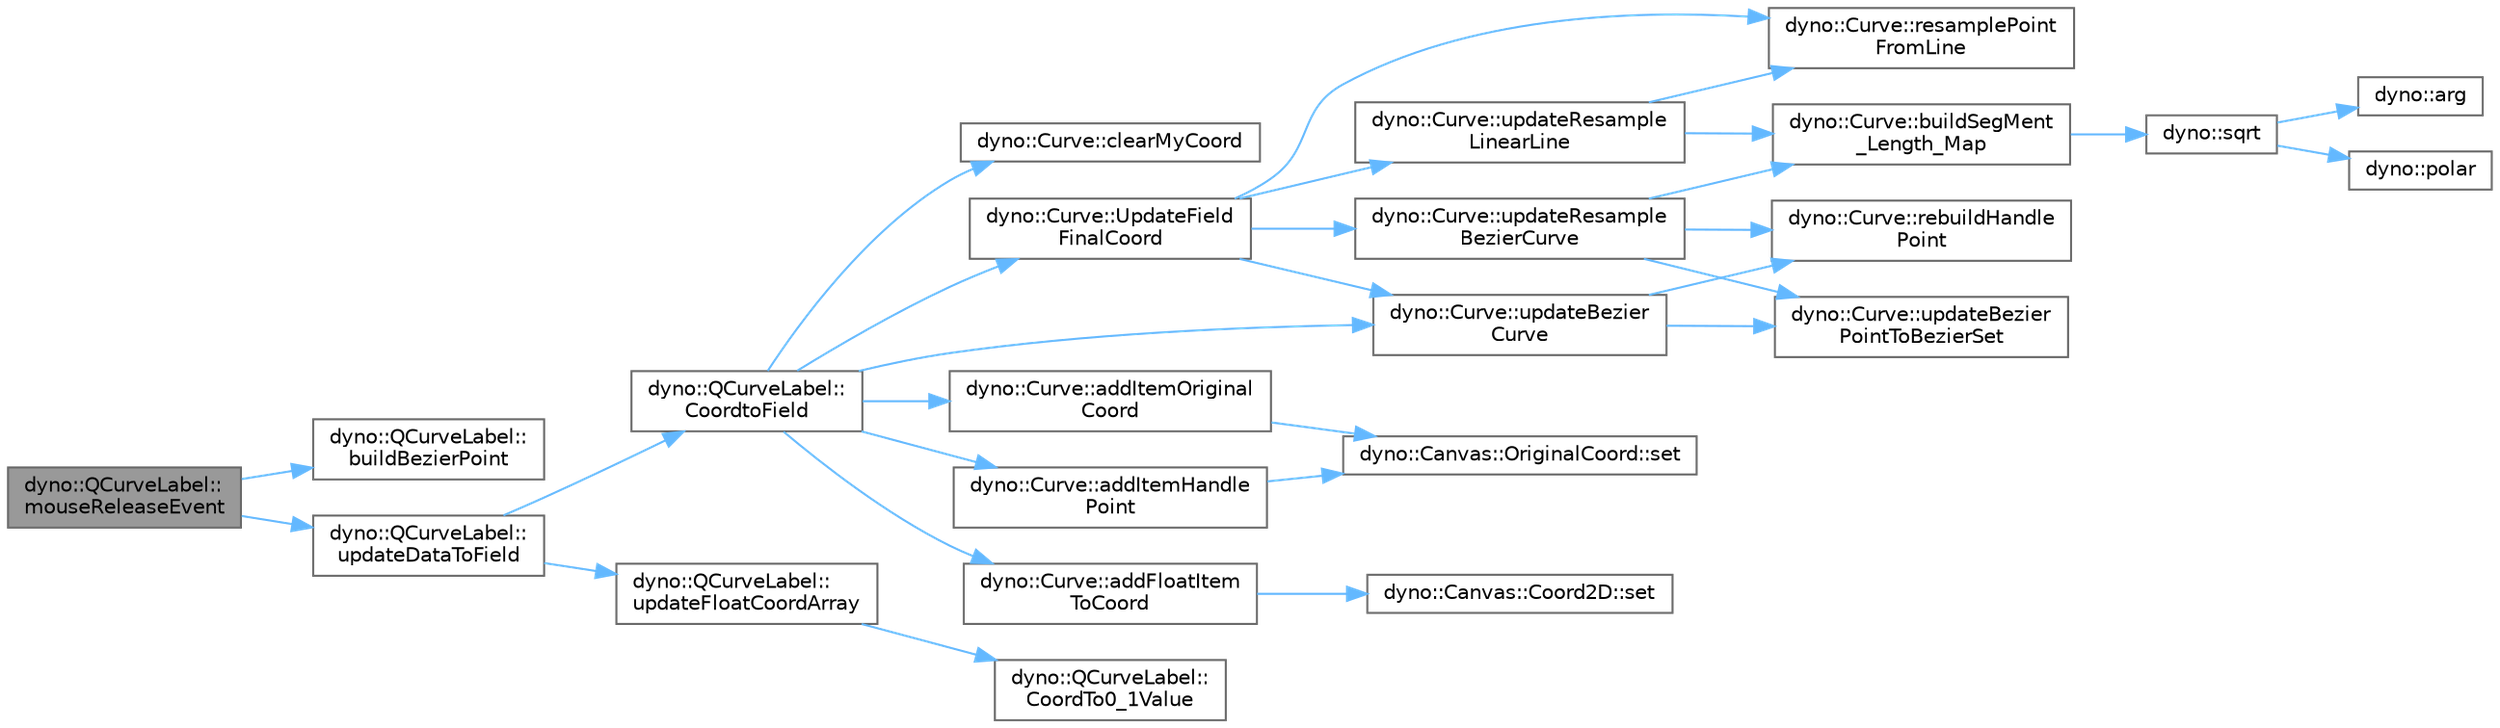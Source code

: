 digraph "dyno::QCurveLabel::mouseReleaseEvent"
{
 // LATEX_PDF_SIZE
  bgcolor="transparent";
  edge [fontname=Helvetica,fontsize=10,labelfontname=Helvetica,labelfontsize=10];
  node [fontname=Helvetica,fontsize=10,shape=box,height=0.2,width=0.4];
  rankdir="LR";
  Node1 [id="Node000001",label="dyno::QCurveLabel::\lmouseReleaseEvent",height=0.2,width=0.4,color="gray40", fillcolor="grey60", style="filled", fontcolor="black",tooltip=" "];
  Node1 -> Node2 [id="edge1_Node000001_Node000002",color="steelblue1",style="solid",tooltip=" "];
  Node2 [id="Node000002",label="dyno::QCurveLabel::\lbuildBezierPoint",height=0.2,width=0.4,color="grey40", fillcolor="white", style="filled",URL="$classdyno_1_1_q_curve_label.html#aa516c9784dd55649d24e75f8f1fc5fc3",tooltip=" "];
  Node1 -> Node3 [id="edge2_Node000001_Node000003",color="steelblue1",style="solid",tooltip=" "];
  Node3 [id="Node000003",label="dyno::QCurveLabel::\lupdateDataToField",height=0.2,width=0.4,color="grey40", fillcolor="white", style="filled",URL="$classdyno_1_1_q_curve_label.html#af2c5bb123018516a7490b84cdb2798f6",tooltip=" "];
  Node3 -> Node4 [id="edge3_Node000003_Node000004",color="steelblue1",style="solid",tooltip=" "];
  Node4 [id="Node000004",label="dyno::QCurveLabel::\lCoordtoField",height=0.2,width=0.4,color="grey40", fillcolor="white", style="filled",URL="$classdyno_1_1_q_curve_label.html#ae1a8d7bf41c9a09f1d99f9745984b394",tooltip=" "];
  Node4 -> Node5 [id="edge4_Node000004_Node000005",color="steelblue1",style="solid",tooltip=" "];
  Node5 [id="Node000005",label="dyno::Curve::addFloatItem\lToCoord",height=0.2,width=0.4,color="grey40", fillcolor="white", style="filled",URL="$classdyno_1_1_curve.html#ac7c9e5df50991c39fd70813ee9b1fd36",tooltip=" "];
  Node5 -> Node6 [id="edge5_Node000005_Node000006",color="steelblue1",style="solid",tooltip=" "];
  Node6 [id="Node000006",label="dyno::Canvas::Coord2D::set",height=0.2,width=0.4,color="grey40", fillcolor="white", style="filled",URL="$structdyno_1_1_canvas_1_1_coord2_d.html#a4a93793340804298c0d3b93cc0074fb4",tooltip=" "];
  Node4 -> Node7 [id="edge6_Node000004_Node000007",color="steelblue1",style="solid",tooltip=" "];
  Node7 [id="Node000007",label="dyno::Curve::addItemHandle\lPoint",height=0.2,width=0.4,color="grey40", fillcolor="white", style="filled",URL="$classdyno_1_1_curve.html#ac26f521b5d417eb6db16790e9ab907cd",tooltip=" "];
  Node7 -> Node8 [id="edge7_Node000007_Node000008",color="steelblue1",style="solid",tooltip=" "];
  Node8 [id="Node000008",label="dyno::Canvas::OriginalCoord::set",height=0.2,width=0.4,color="grey40", fillcolor="white", style="filled",URL="$structdyno_1_1_canvas_1_1_original_coord.html#aecb33648dd2b44ccf67da7176aec5714",tooltip=" "];
  Node4 -> Node9 [id="edge8_Node000004_Node000009",color="steelblue1",style="solid",tooltip=" "];
  Node9 [id="Node000009",label="dyno::Curve::addItemOriginal\lCoord",height=0.2,width=0.4,color="grey40", fillcolor="white", style="filled",URL="$classdyno_1_1_curve.html#ad1f5136524e9c27f7eee9c02ac20b95e",tooltip=" "];
  Node9 -> Node8 [id="edge9_Node000009_Node000008",color="steelblue1",style="solid",tooltip=" "];
  Node4 -> Node10 [id="edge10_Node000004_Node000010",color="steelblue1",style="solid",tooltip=" "];
  Node10 [id="Node000010",label="dyno::Curve::clearMyCoord",height=0.2,width=0.4,color="grey40", fillcolor="white", style="filled",URL="$classdyno_1_1_curve.html#a6b1fa4451c21aaa02a3410769caaec24",tooltip=" "];
  Node4 -> Node11 [id="edge11_Node000004_Node000011",color="steelblue1",style="solid",tooltip=" "];
  Node11 [id="Node000011",label="dyno::Curve::updateBezier\lCurve",height=0.2,width=0.4,color="grey40", fillcolor="white", style="filled",URL="$classdyno_1_1_curve.html#a6edb2e4e7bfad93ddb209e2b078479a6",tooltip=" "];
  Node11 -> Node12 [id="edge12_Node000011_Node000012",color="steelblue1",style="solid",tooltip=" "];
  Node12 [id="Node000012",label="dyno::Curve::rebuildHandle\lPoint",height=0.2,width=0.4,color="grey40", fillcolor="white", style="filled",URL="$classdyno_1_1_curve.html#a60736a7a8a8693feb0cffe709aa10b70",tooltip=" "];
  Node11 -> Node13 [id="edge13_Node000011_Node000013",color="steelblue1",style="solid",tooltip=" "];
  Node13 [id="Node000013",label="dyno::Curve::updateBezier\lPointToBezierSet",height=0.2,width=0.4,color="grey40", fillcolor="white", style="filled",URL="$classdyno_1_1_curve.html#a6227763099bbba17de18bfa35c6d393b",tooltip=" "];
  Node4 -> Node14 [id="edge14_Node000004_Node000014",color="steelblue1",style="solid",tooltip=" "];
  Node14 [id="Node000014",label="dyno::Curve::UpdateField\lFinalCoord",height=0.2,width=0.4,color="grey40", fillcolor="white", style="filled",URL="$classdyno_1_1_curve.html#a7db3e6ec645d16dcf56e43cc54fbe459",tooltip=" "];
  Node14 -> Node15 [id="edge15_Node000014_Node000015",color="steelblue1",style="solid",tooltip=" "];
  Node15 [id="Node000015",label="dyno::Curve::resamplePoint\lFromLine",height=0.2,width=0.4,color="grey40", fillcolor="white", style="filled",URL="$classdyno_1_1_curve.html#a3e2d7a7c65ad926896f0aaabcef92235",tooltip=" "];
  Node14 -> Node11 [id="edge16_Node000014_Node000011",color="steelblue1",style="solid",tooltip=" "];
  Node14 -> Node16 [id="edge17_Node000014_Node000016",color="steelblue1",style="solid",tooltip=" "];
  Node16 [id="Node000016",label="dyno::Curve::updateResample\lBezierCurve",height=0.2,width=0.4,color="grey40", fillcolor="white", style="filled",URL="$classdyno_1_1_curve.html#a1ae9f76a2148ab26374b2e1838a33c1d",tooltip=" "];
  Node16 -> Node17 [id="edge18_Node000016_Node000017",color="steelblue1",style="solid",tooltip=" "];
  Node17 [id="Node000017",label="dyno::Curve::buildSegMent\l_Length_Map",height=0.2,width=0.4,color="grey40", fillcolor="white", style="filled",URL="$classdyno_1_1_curve.html#a5d4f4f46ac9c6e6530117304524042eb",tooltip=" "];
  Node17 -> Node18 [id="edge19_Node000017_Node000018",color="steelblue1",style="solid",tooltip=" "];
  Node18 [id="Node000018",label="dyno::sqrt",height=0.2,width=0.4,color="grey40", fillcolor="white", style="filled",URL="$namespacedyno.html#ac2d9bbc99f7fd7afbe6b0889eff86281",tooltip=" "];
  Node18 -> Node19 [id="edge20_Node000018_Node000019",color="steelblue1",style="solid",tooltip=" "];
  Node19 [id="Node000019",label="dyno::arg",height=0.2,width=0.4,color="grey40", fillcolor="white", style="filled",URL="$namespacedyno.html#a04befed6e1a89e4c84fbc7009f951d26",tooltip=" "];
  Node18 -> Node20 [id="edge21_Node000018_Node000020",color="steelblue1",style="solid",tooltip=" "];
  Node20 [id="Node000020",label="dyno::polar",height=0.2,width=0.4,color="grey40", fillcolor="white", style="filled",URL="$namespacedyno.html#ac5d2551b7bf3e82e743324ebf79c203d",tooltip=" "];
  Node16 -> Node12 [id="edge22_Node000016_Node000012",color="steelblue1",style="solid",tooltip=" "];
  Node16 -> Node13 [id="edge23_Node000016_Node000013",color="steelblue1",style="solid",tooltip=" "];
  Node14 -> Node21 [id="edge24_Node000014_Node000021",color="steelblue1",style="solid",tooltip=" "];
  Node21 [id="Node000021",label="dyno::Curve::updateResample\lLinearLine",height=0.2,width=0.4,color="grey40", fillcolor="white", style="filled",URL="$classdyno_1_1_curve.html#ac7ff893e251801e7d088ca1db2dae675",tooltip=" "];
  Node21 -> Node17 [id="edge25_Node000021_Node000017",color="steelblue1",style="solid",tooltip=" "];
  Node21 -> Node15 [id="edge26_Node000021_Node000015",color="steelblue1",style="solid",tooltip=" "];
  Node3 -> Node22 [id="edge27_Node000003_Node000022",color="steelblue1",style="solid",tooltip=" "];
  Node22 [id="Node000022",label="dyno::QCurveLabel::\lupdateFloatCoordArray",height=0.2,width=0.4,color="grey40", fillcolor="white", style="filled",URL="$classdyno_1_1_q_curve_label.html#a5a0ade1caabcdeabf0f56a78cf21d1bb",tooltip=" "];
  Node22 -> Node23 [id="edge28_Node000022_Node000023",color="steelblue1",style="solid",tooltip=" "];
  Node23 [id="Node000023",label="dyno::QCurveLabel::\lCoordTo0_1Value",height=0.2,width=0.4,color="grey40", fillcolor="white", style="filled",URL="$classdyno_1_1_q_curve_label.html#a7c64b973eccace368c6df41aa06ebd66",tooltip=" "];
}
